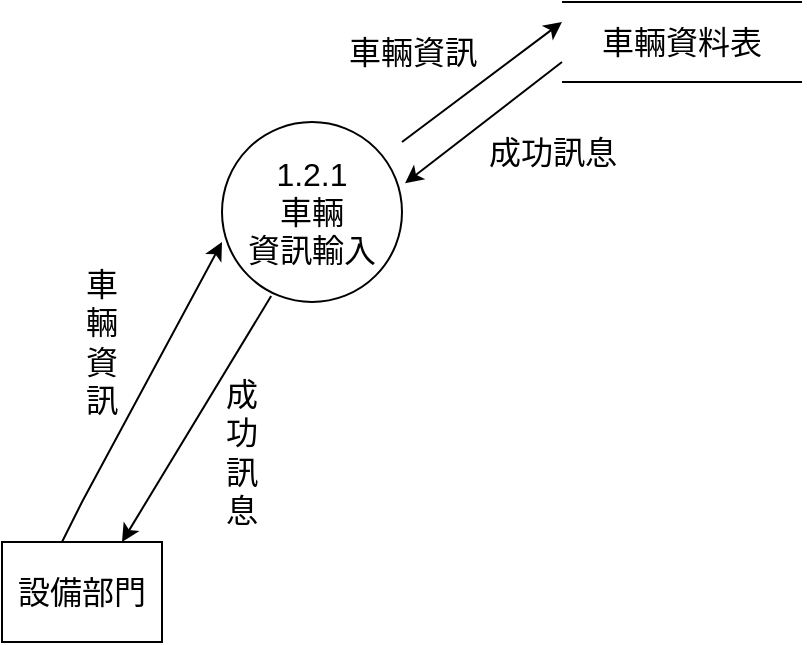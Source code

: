 <mxfile version="26.2.14">
  <diagram name="第 1 页" id="ulnEvbnZ-n11O7iyt5Gd">
    <mxGraphModel dx="778" dy="460" grid="1" gridSize="10" guides="1" tooltips="1" connect="1" arrows="0" fold="1" page="1" pageScale="1" pageWidth="827" pageHeight="1169" math="0" shadow="0">
      <root>
        <mxCell id="0" />
        <mxCell id="1" parent="0" />
        <mxCell id="UEYiM6BG_5IpnTY2fkz6-15" value="" style="rounded=0;whiteSpace=wrap;html=1;" parent="1" vertex="1">
          <mxGeometry x="80" y="630" width="80" height="50" as="geometry" />
        </mxCell>
        <mxCell id="UEYiM6BG_5IpnTY2fkz6-16" value="&lt;font style=&quot;font-size: 16px;&quot;&gt;設備部門&lt;/font&gt;" style="text;html=1;align=center;verticalAlign=middle;whiteSpace=wrap;rounded=0;rotation=0;" parent="1" vertex="1">
          <mxGeometry x="80" y="630" width="80" height="50" as="geometry" />
        </mxCell>
        <mxCell id="UEYiM6BG_5IpnTY2fkz6-17" value="" style="ellipse;whiteSpace=wrap;html=1;aspect=fixed;" parent="1" vertex="1">
          <mxGeometry x="190" y="420" width="90" height="90" as="geometry" />
        </mxCell>
        <mxCell id="UEYiM6BG_5IpnTY2fkz6-18" value="&lt;div&gt;&lt;span style=&quot;font-size: 16px; background-color: transparent; color: light-dark(rgb(0, 0, 0), rgb(255, 255, 255));&quot;&gt;1.2.1&lt;/span&gt;&lt;/div&gt;&lt;span style=&quot;font-size: 16px; background-color: transparent; color: light-dark(rgb(0, 0, 0), rgb(255, 255, 255));&quot;&gt;車輛&lt;/span&gt;&lt;div&gt;&lt;div&gt;&lt;font style=&quot;font-size: 16px;&quot;&gt;資訊輸入&lt;/font&gt;&lt;/div&gt;&lt;/div&gt;" style="text;html=1;align=center;verticalAlign=middle;whiteSpace=wrap;rounded=0;" parent="1" vertex="1">
          <mxGeometry x="200" y="440" width="70" height="50" as="geometry" />
        </mxCell>
        <mxCell id="UEYiM6BG_5IpnTY2fkz6-31" value="&lt;span style=&quot;font-size: 16px;&quot;&gt;成&lt;/span&gt;&lt;div&gt;&lt;span style=&quot;font-size: 16px;&quot;&gt;功&lt;/span&gt;&lt;/div&gt;&lt;div&gt;&lt;span style=&quot;font-size: 16px;&quot;&gt;訊&lt;/span&gt;&lt;/div&gt;&lt;div&gt;&lt;span style=&quot;font-size: 16px;&quot;&gt;息&lt;/span&gt;&lt;/div&gt;" style="text;html=1;align=center;verticalAlign=middle;whiteSpace=wrap;rounded=0;" parent="1" vertex="1">
          <mxGeometry x="190" y="567" width="20" height="35" as="geometry" />
        </mxCell>
        <mxCell id="UEYiM6BG_5IpnTY2fkz6-32" value="&lt;font style=&quot;font-size: 16px;&quot;&gt;車輛資訊&lt;/font&gt;" style="text;html=1;align=center;verticalAlign=middle;whiteSpace=wrap;rounded=0;" parent="1" vertex="1">
          <mxGeometry x="120" y="510" width="20" height="40" as="geometry" />
        </mxCell>
        <mxCell id="UEYiM6BG_5IpnTY2fkz6-33" value="" style="endArrow=none;html=1;rounded=0;" parent="1" edge="1">
          <mxGeometry width="50" height="50" relative="1" as="geometry">
            <mxPoint x="360" y="360" as="sourcePoint" />
            <mxPoint x="480" y="360" as="targetPoint" />
          </mxGeometry>
        </mxCell>
        <mxCell id="UEYiM6BG_5IpnTY2fkz6-34" value="" style="endArrow=none;html=1;rounded=0;" parent="1" edge="1">
          <mxGeometry width="50" height="50" relative="1" as="geometry">
            <mxPoint x="360" y="400" as="sourcePoint" />
            <mxPoint x="480" y="400" as="targetPoint" />
          </mxGeometry>
        </mxCell>
        <mxCell id="UEYiM6BG_5IpnTY2fkz6-35" value="&lt;font style=&quot;font-size: 16px;&quot;&gt;車輛資料表&lt;/font&gt;" style="text;html=1;align=center;verticalAlign=middle;whiteSpace=wrap;rounded=0;" parent="1" vertex="1">
          <mxGeometry x="360" y="360" width="120" height="40" as="geometry" />
        </mxCell>
        <mxCell id="UEYiM6BG_5IpnTY2fkz6-36" value="" style="endArrow=classic;html=1;rounded=0;entryX=1.017;entryY=0.34;entryDx=0;entryDy=0;entryPerimeter=0;exitX=0;exitY=0.75;exitDx=0;exitDy=0;" parent="1" source="UEYiM6BG_5IpnTY2fkz6-35" target="UEYiM6BG_5IpnTY2fkz6-17" edge="1">
          <mxGeometry width="50" height="50" relative="1" as="geometry">
            <mxPoint x="370" y="500" as="sourcePoint" />
            <mxPoint x="420" y="450" as="targetPoint" />
          </mxGeometry>
        </mxCell>
        <mxCell id="UEYiM6BG_5IpnTY2fkz6-37" value="" style="endArrow=classic;html=1;rounded=0;entryX=0;entryY=0.25;entryDx=0;entryDy=0;" parent="1" target="UEYiM6BG_5IpnTY2fkz6-35" edge="1">
          <mxGeometry width="50" height="50" relative="1" as="geometry">
            <mxPoint x="280" y="430" as="sourcePoint" />
            <mxPoint x="420" y="450" as="targetPoint" />
          </mxGeometry>
        </mxCell>
        <mxCell id="UEYiM6BG_5IpnTY2fkz6-49" value="" style="edgeStyle=none;orthogonalLoop=1;jettySize=auto;html=1;rounded=0;exitX=0.375;exitY=0;exitDx=0;exitDy=0;entryX=0;entryY=0.667;entryDx=0;entryDy=0;entryPerimeter=0;exitPerimeter=0;" parent="1" source="UEYiM6BG_5IpnTY2fkz6-16" target="UEYiM6BG_5IpnTY2fkz6-17" edge="1">
          <mxGeometry width="100" relative="1" as="geometry">
            <mxPoint x="60" y="610" as="sourcePoint" />
            <mxPoint x="160" y="610" as="targetPoint" />
            <Array as="points">
              <mxPoint x="120" y="610" />
            </Array>
          </mxGeometry>
        </mxCell>
        <mxCell id="UEYiM6BG_5IpnTY2fkz6-51" value="" style="edgeStyle=none;orthogonalLoop=1;jettySize=auto;html=1;rounded=0;entryX=0.75;entryY=0;entryDx=0;entryDy=0;exitX=0.273;exitY=0.967;exitDx=0;exitDy=0;exitPerimeter=0;" parent="1" source="UEYiM6BG_5IpnTY2fkz6-17" target="UEYiM6BG_5IpnTY2fkz6-16" edge="1">
          <mxGeometry width="100" relative="1" as="geometry">
            <mxPoint x="140" y="620" as="sourcePoint" />
            <mxPoint x="260" y="500" as="targetPoint" />
            <Array as="points" />
          </mxGeometry>
        </mxCell>
        <mxCell id="1VaG84q23NE-SojJMcSh-1" value="&lt;font style=&quot;font-size: 16px;&quot;&gt;成功訊息&lt;/font&gt;" style="text;html=1;align=center;verticalAlign=middle;resizable=0;points=[];autosize=1;strokeColor=none;fillColor=none;rotation=0;" vertex="1" parent="1">
          <mxGeometry x="310" y="420" width="90" height="30" as="geometry" />
        </mxCell>
        <mxCell id="1VaG84q23NE-SojJMcSh-2" value="&lt;font style=&quot;font-size: 16px;&quot;&gt;車輛資訊&lt;/font&gt;" style="text;html=1;align=center;verticalAlign=middle;resizable=0;points=[];autosize=1;strokeColor=none;fillColor=none;" vertex="1" parent="1">
          <mxGeometry x="240" y="370" width="90" height="30" as="geometry" />
        </mxCell>
      </root>
    </mxGraphModel>
  </diagram>
</mxfile>
